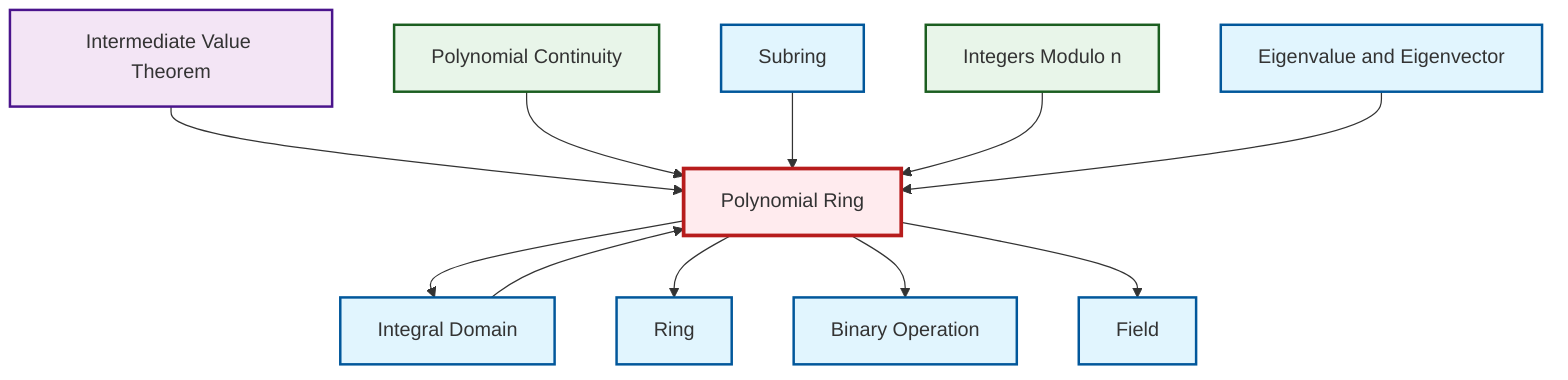 graph TD
    classDef definition fill:#e1f5fe,stroke:#01579b,stroke-width:2px
    classDef theorem fill:#f3e5f5,stroke:#4a148c,stroke-width:2px
    classDef axiom fill:#fff3e0,stroke:#e65100,stroke-width:2px
    classDef example fill:#e8f5e9,stroke:#1b5e20,stroke-width:2px
    classDef current fill:#ffebee,stroke:#b71c1c,stroke-width:3px
    ex-quotient-integers-mod-n["Integers Modulo n"]:::example
    ex-polynomial-continuity["Polynomial Continuity"]:::example
    def-subring["Subring"]:::definition
    def-integral-domain["Integral Domain"]:::definition
    def-binary-operation["Binary Operation"]:::definition
    def-ring["Ring"]:::definition
    def-polynomial-ring["Polynomial Ring"]:::definition
    def-field["Field"]:::definition
    thm-intermediate-value["Intermediate Value Theorem"]:::theorem
    def-eigenvalue-eigenvector["Eigenvalue and Eigenvector"]:::definition
    def-polynomial-ring --> def-integral-domain
    def-polynomial-ring --> def-ring
    thm-intermediate-value --> def-polynomial-ring
    ex-polynomial-continuity --> def-polynomial-ring
    def-integral-domain --> def-polynomial-ring
    def-subring --> def-polynomial-ring
    ex-quotient-integers-mod-n --> def-polynomial-ring
    def-polynomial-ring --> def-binary-operation
    def-eigenvalue-eigenvector --> def-polynomial-ring
    def-polynomial-ring --> def-field
    class def-polynomial-ring current